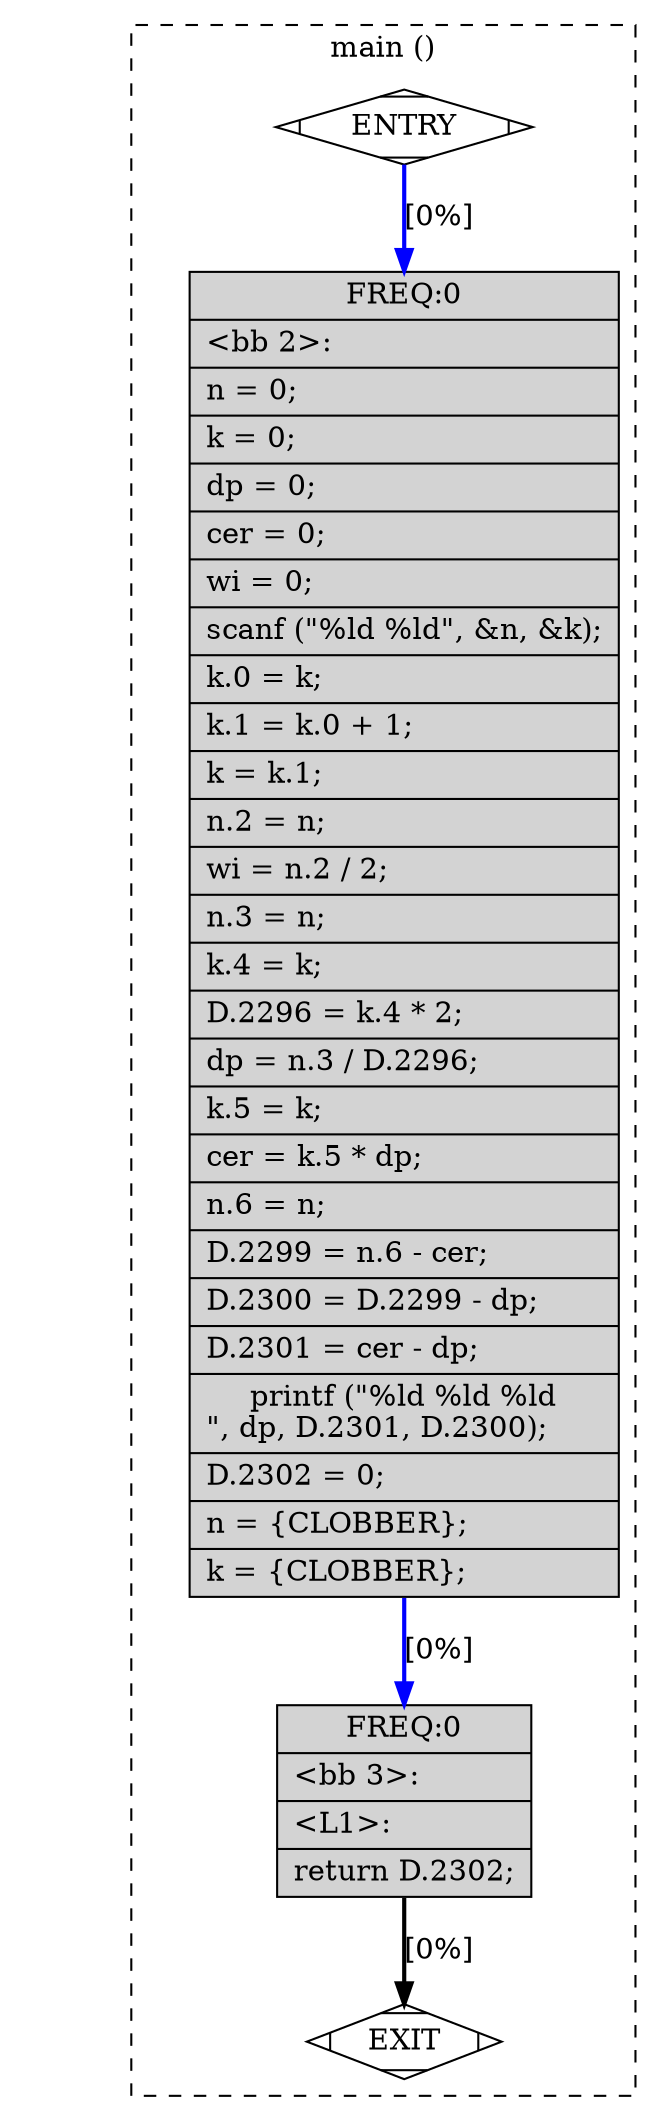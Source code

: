 digraph "Incorrect_A10.c.011t.cfg" {
overlap=false;
subgraph "cluster_main" {
	style="dashed";
	color="black";
	label="main ()";
	fn_0_basic_block_0 [shape=Mdiamond,style=filled,fillcolor=white,label="ENTRY"];

	fn_0_basic_block_1 [shape=Mdiamond,style=filled,fillcolor=white,label="EXIT"];

	fn_0_basic_block_2 [shape=record,style=filled,fillcolor=lightgrey,label="{ FREQ:0 |\<bb\ 2\>:\l\
|n\ =\ 0;\l\
|k\ =\ 0;\l\
|dp\ =\ 0;\l\
|cer\ =\ 0;\l\
|wi\ =\ 0;\l\
|scanf\ (\"%ld\ %ld\",\ &n,\ &k);\l\
|k.0\ =\ k;\l\
|k.1\ =\ k.0\ +\ 1;\l\
|k\ =\ k.1;\l\
|n.2\ =\ n;\l\
|wi\ =\ n.2\ /\ 2;\l\
|n.3\ =\ n;\l\
|k.4\ =\ k;\l\
|D.2296\ =\ k.4\ *\ 2;\l\
|dp\ =\ n.3\ /\ D.2296;\l\
|k.5\ =\ k;\l\
|cer\ =\ k.5\ *\ dp;\l\
|n.6\ =\ n;\l\
|D.2299\ =\ n.6\ -\ cer;\l\
|D.2300\ =\ D.2299\ -\ dp;\l\
|D.2301\ =\ cer\ -\ dp;\l\
|printf\ (\"%ld\ %ld\ %ld\n\",\ dp,\ D.2301,\ D.2300);\l\
|D.2302\ =\ 0;\l\
|n\ =\ \{CLOBBER\};\l\
|k\ =\ \{CLOBBER\};\l\
}"];

	fn_0_basic_block_3 [shape=record,style=filled,fillcolor=lightgrey,label="{ FREQ:0 |\<bb\ 3\>:\l\
|\<L1\>:\l\
|return\ D.2302;\l\
}"];

	fn_0_basic_block_0:s -> fn_0_basic_block_2:n [style="solid,bold",color=blue,weight=100,constraint=true, label="[0%]"];
	fn_0_basic_block_2:s -> fn_0_basic_block_3:n [style="solid,bold",color=blue,weight=100,constraint=true, label="[0%]"];
	fn_0_basic_block_3:s -> fn_0_basic_block_1:n [style="solid,bold",color=black,weight=10,constraint=true, label="[0%]"];
	fn_0_basic_block_0:s -> fn_0_basic_block_1:n [style="invis",constraint=true];
}
}
